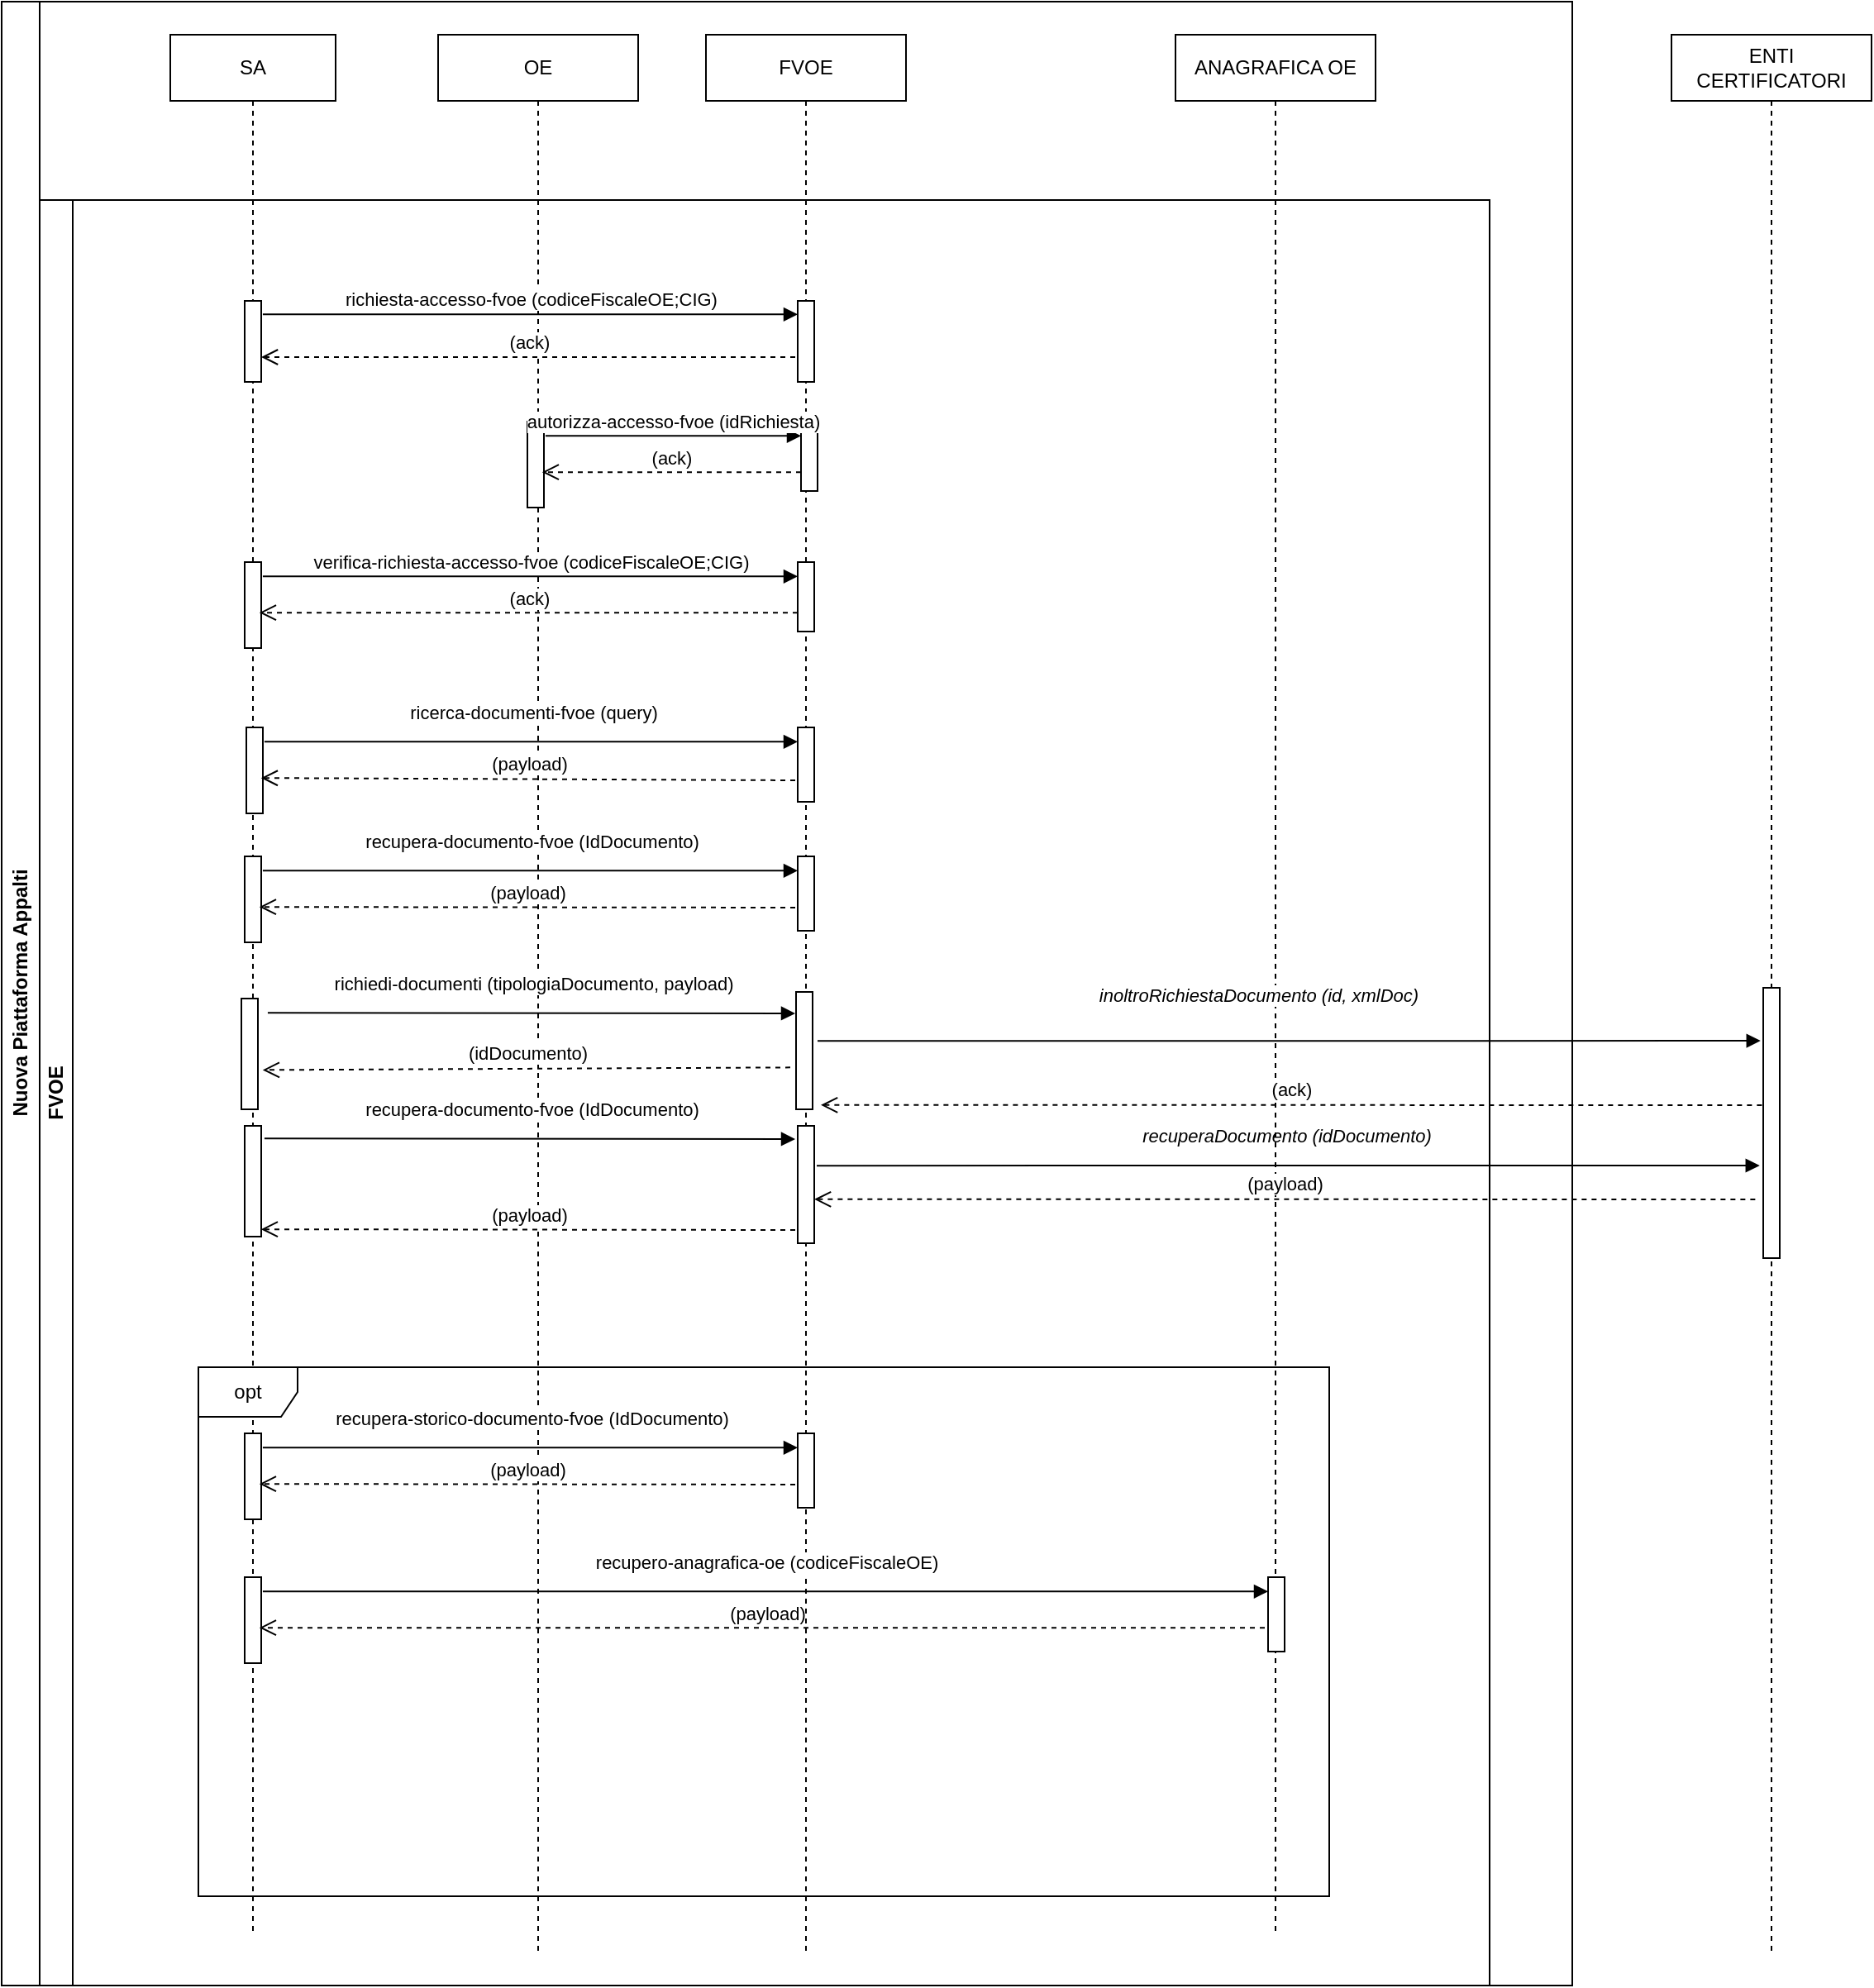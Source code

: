 <mxfile version="20.3.0" type="device"><diagram name="Sequence servizi FVOE" id="aVvOJU1dmyn4GQciY2JM"><mxGraphModel dx="1278" dy="689" grid="0" gridSize="10" guides="1" tooltips="1" connect="1" arrows="1" fold="1" page="1" pageScale="1" pageWidth="850" pageHeight="1100" math="0" shadow="0"><root><mxCell id="0"/><mxCell id="1" parent="0"/><mxCell id="d8jy43rneNJVs_1Gr3OB-1" value="Nuova Piattaforma Appalti" style="swimlane;horizontal=0;whiteSpace=wrap;html=1;strokeWidth=1;" parent="1" vertex="1"><mxGeometry x="40" y="50" width="950" height="1200" as="geometry"/></mxCell><mxCell id="d8jy43rneNJVs_1Gr3OB-2" value="SA" style="shape=umlLifeline;perimeter=lifelinePerimeter;whiteSpace=wrap;html=1;container=1;collapsible=0;recursiveResize=0;outlineConnect=0;" parent="d8jy43rneNJVs_1Gr3OB-1" vertex="1"><mxGeometry x="102" y="20" width="100" height="1150" as="geometry"/></mxCell><mxCell id="d8jy43rneNJVs_1Gr3OB-3" value="FVOE" style="swimlane;startSize=20;horizontal=0;html=1;whiteSpace=wrap;" parent="d8jy43rneNJVs_1Gr3OB-1" vertex="1"><mxGeometry x="23" y="120" width="877" height="1080" as="geometry"><mxRectangle x="23" y="120" width="40" height="130" as="alternateBounds"/></mxGeometry></mxCell><mxCell id="d8jy43rneNJVs_1Gr3OB-4" value="" style="html=1;points=[];perimeter=orthogonalPerimeter;" parent="d8jy43rneNJVs_1Gr3OB-3" vertex="1"><mxGeometry x="124" y="61" width="10" height="49" as="geometry"/></mxCell><mxCell id="d8jy43rneNJVs_1Gr3OB-5" value="" style="html=1;points=[];perimeter=orthogonalPerimeter;" parent="d8jy43rneNJVs_1Gr3OB-3" vertex="1"><mxGeometry x="124" y="219" width="10" height="52" as="geometry"/></mxCell><mxCell id="d8jy43rneNJVs_1Gr3OB-6" value="opt" style="shape=umlFrame;whiteSpace=wrap;html=1;" parent="d8jy43rneNJVs_1Gr3OB-3" vertex="1"><mxGeometry x="96" y="706" width="684" height="320" as="geometry"/></mxCell><mxCell id="d8jy43rneNJVs_1Gr3OB-7" value="" style="html=1;points=[];perimeter=orthogonalPerimeter;" parent="d8jy43rneNJVs_1Gr3OB-3" vertex="1"><mxGeometry x="124" y="560" width="10" height="67" as="geometry"/></mxCell><mxCell id="d8jy43rneNJVs_1Gr3OB-8" value="&lt;i style=&quot;&quot;&gt;recuperaDocumento (idDocumento)&lt;/i&gt;" style="html=1;verticalAlign=bottom;endArrow=block;rounded=0;exitX=1.097;exitY=0.166;exitDx=0;exitDy=0;exitPerimeter=0;endFill=1;entryX=-0.161;entryY=0.3;entryDx=0;entryDy=0;entryPerimeter=0;strokeColor=#000000;" parent="d8jy43rneNJVs_1Gr3OB-3" edge="1"><mxGeometry x="-0.003" y="9" width="80" relative="1" as="geometry"><mxPoint x="470.0" y="584.082" as="sourcePoint"/><mxPoint x="1040.39" y="584" as="targetPoint"/><mxPoint as="offset"/></mxGeometry></mxCell><mxCell id="d8jy43rneNJVs_1Gr3OB-9" value="OE" style="shape=umlLifeline;perimeter=lifelinePerimeter;whiteSpace=wrap;html=1;container=1;collapsible=0;recursiveResize=0;outlineConnect=0;" parent="d8jy43rneNJVs_1Gr3OB-1" vertex="1"><mxGeometry x="264" y="20" width="121" height="1160" as="geometry"/></mxCell><mxCell id="d8jy43rneNJVs_1Gr3OB-10" value="FVOE" style="shape=umlLifeline;perimeter=lifelinePerimeter;whiteSpace=wrap;html=1;container=1;collapsible=0;recursiveResize=0;outlineConnect=0;" parent="d8jy43rneNJVs_1Gr3OB-1" vertex="1"><mxGeometry x="426" y="20" width="121" height="1160" as="geometry"/></mxCell><mxCell id="d8jy43rneNJVs_1Gr3OB-11" value="" style="html=1;points=[];perimeter=orthogonalPerimeter;" parent="d8jy43rneNJVs_1Gr3OB-10" vertex="1"><mxGeometry x="55.5" y="419" width="10" height="45" as="geometry"/></mxCell><mxCell id="d8jy43rneNJVs_1Gr3OB-12" value="" style="html=1;points=[];perimeter=orthogonalPerimeter;" parent="d8jy43rneNJVs_1Gr3OB-10" vertex="1"><mxGeometry x="55.5" y="497" width="10" height="45" as="geometry"/></mxCell><mxCell id="d8jy43rneNJVs_1Gr3OB-13" value="" style="html=1;points=[];perimeter=orthogonalPerimeter;" parent="d8jy43rneNJVs_1Gr3OB-10" vertex="1"><mxGeometry x="55.5" y="846" width="10" height="45" as="geometry"/></mxCell><mxCell id="d8jy43rneNJVs_1Gr3OB-14" value="" style="html=1;points=[];perimeter=orthogonalPerimeter;" parent="d8jy43rneNJVs_1Gr3OB-10" vertex="1"><mxGeometry x="55.5" y="161" width="10" height="49" as="geometry"/></mxCell><mxCell id="d8jy43rneNJVs_1Gr3OB-15" value="" style="html=1;points=[];perimeter=orthogonalPerimeter;" parent="d8jy43rneNJVs_1Gr3OB-10" vertex="1"><mxGeometry x="55.5" y="319" width="10" height="42" as="geometry"/></mxCell><mxCell id="d8jy43rneNJVs_1Gr3OB-16" value="" style="html=1;points=[];perimeter=orthogonalPerimeter;" parent="d8jy43rneNJVs_1Gr3OB-10" vertex="1"><mxGeometry x="55.5" y="660" width="10" height="71" as="geometry"/></mxCell><mxCell id="d8jy43rneNJVs_1Gr3OB-17" value="richiesta-accesso-fvoe (codiceFiscaleOE;CIG)" style="html=1;verticalAlign=bottom;endArrow=block;rounded=0;exitX=1.097;exitY=0.166;exitDx=0;exitDy=0;exitPerimeter=0;endFill=1;" parent="d8jy43rneNJVs_1Gr3OB-1" source="d8jy43rneNJVs_1Gr3OB-4" target="d8jy43rneNJVs_1Gr3OB-14" edge="1"><mxGeometry x="0.002" width="80" relative="1" as="geometry"><mxPoint x="155.97" y="189.632" as="sourcePoint"/><mxPoint x="325" y="189.632" as="targetPoint"/><mxPoint as="offset"/></mxGeometry></mxCell><mxCell id="d8jy43rneNJVs_1Gr3OB-18" value="(ack)" style="html=1;verticalAlign=bottom;endArrow=open;dashed=1;endSize=8;rounded=0;" parent="d8jy43rneNJVs_1Gr3OB-1" edge="1"><mxGeometry relative="1" as="geometry"><mxPoint x="480" y="215" as="sourcePoint"/><mxPoint x="157" y="215" as="targetPoint"/></mxGeometry></mxCell><mxCell id="d8jy43rneNJVs_1Gr3OB-19" value="(ack)" style="html=1;verticalAlign=bottom;endArrow=open;dashed=1;endSize=8;rounded=0;entryX=0.89;entryY=0.588;entryDx=0;entryDy=0;entryPerimeter=0;" parent="d8jy43rneNJVs_1Gr3OB-1" source="d8jy43rneNJVs_1Gr3OB-15" target="d8jy43rneNJVs_1Gr3OB-5" edge="1"><mxGeometry relative="1" as="geometry"><mxPoint x="430" y="411" as="sourcePoint"/><mxPoint x="350" y="411" as="targetPoint"/></mxGeometry></mxCell><mxCell id="d8jy43rneNJVs_1Gr3OB-20" value="verifica-richiesta-accesso-fvoe (codiceFiscaleOE;CIG)" style="html=1;verticalAlign=bottom;endArrow=block;rounded=0;exitX=1.097;exitY=0.166;exitDx=0;exitDy=0;exitPerimeter=0;" parent="d8jy43rneNJVs_1Gr3OB-1" source="d8jy43rneNJVs_1Gr3OB-5" target="d8jy43rneNJVs_1Gr3OB-15" edge="1"><mxGeometry x="0.002" width="80" relative="1" as="geometry"><mxPoint x="110" y="311" as="sourcePoint"/><mxPoint x="190" y="311" as="targetPoint"/><mxPoint as="offset"/></mxGeometry></mxCell><mxCell id="d8jy43rneNJVs_1Gr3OB-21" value="ANAGRAFICA OE" style="shape=umlLifeline;perimeter=lifelinePerimeter;whiteSpace=wrap;html=1;container=1;collapsible=0;recursiveResize=0;outlineConnect=0;" parent="d8jy43rneNJVs_1Gr3OB-1" vertex="1"><mxGeometry x="710" y="20" width="121" height="1150" as="geometry"/></mxCell><mxCell id="d8jy43rneNJVs_1Gr3OB-22" value="&lt;i style=&quot;&quot;&gt;inoltroRichiestaDocumento (id, xmlDoc)&lt;/i&gt;" style="html=1;verticalAlign=bottom;endArrow=block;rounded=0;exitX=1.097;exitY=0.166;exitDx=0;exitDy=0;exitPerimeter=0;endFill=1;entryX=-0.161;entryY=0.3;entryDx=0;entryDy=0;entryPerimeter=0;strokeColor=#000000;" parent="d8jy43rneNJVs_1Gr3OB-21" edge="1"><mxGeometry x="-0.066" y="19" width="80" relative="1" as="geometry"><mxPoint x="-216.5" y="608.632" as="sourcePoint"/><mxPoint x="353.89" y="608.55" as="targetPoint"/><mxPoint as="offset"/></mxGeometry></mxCell><mxCell id="d8jy43rneNJVs_1Gr3OB-23" value="" style="html=1;points=[];perimeter=orthogonalPerimeter;" parent="1" vertex="1"><mxGeometry x="188" y="489" width="10" height="52" as="geometry"/></mxCell><mxCell id="d8jy43rneNJVs_1Gr3OB-24" value="(payload)" style="html=1;verticalAlign=bottom;endArrow=open;dashed=1;endSize=8;rounded=0;entryX=0.89;entryY=0.588;entryDx=0;entryDy=0;entryPerimeter=0;" parent="1" target="d8jy43rneNJVs_1Gr3OB-23" edge="1"><mxGeometry relative="1" as="geometry"><mxPoint x="520" y="521" as="sourcePoint"/><mxPoint x="267" y="241" as="targetPoint"/></mxGeometry></mxCell><mxCell id="d8jy43rneNJVs_1Gr3OB-25" value="&amp;nbsp;ricerca-documenti-fvoe (query)" style="html=1;verticalAlign=bottom;endArrow=block;rounded=0;exitX=1.097;exitY=0.166;exitDx=0;exitDy=0;exitPerimeter=0;endFill=1;" parent="1" source="d8jy43rneNJVs_1Gr3OB-23" target="d8jy43rneNJVs_1Gr3OB-11" edge="1"><mxGeometry x="-0.002" y="9" width="80" relative="1" as="geometry"><mxPoint x="135.97" y="337.632" as="sourcePoint"/><mxPoint x="305" y="337.632" as="targetPoint"/><mxPoint as="offset"/></mxGeometry></mxCell><mxCell id="d8jy43rneNJVs_1Gr3OB-26" value="" style="html=1;points=[];perimeter=orthogonalPerimeter;" parent="1" vertex="1"><mxGeometry x="187" y="567" width="10" height="52" as="geometry"/></mxCell><mxCell id="d8jy43rneNJVs_1Gr3OB-27" value="(payload)" style="html=1;verticalAlign=bottom;endArrow=open;dashed=1;endSize=8;rounded=0;entryX=0.89;entryY=0.588;entryDx=0;entryDy=0;entryPerimeter=0;" parent="1" target="d8jy43rneNJVs_1Gr3OB-26" edge="1"><mxGeometry relative="1" as="geometry"><mxPoint x="520" y="598" as="sourcePoint"/><mxPoint x="266" y="319" as="targetPoint"/></mxGeometry></mxCell><mxCell id="d8jy43rneNJVs_1Gr3OB-28" value="&amp;nbsp;recupera-documento-fvoe (IdDocumento)" style="html=1;verticalAlign=bottom;endArrow=block;rounded=0;exitX=1.097;exitY=0.166;exitDx=0;exitDy=0;exitPerimeter=0;endFill=1;" parent="1" source="d8jy43rneNJVs_1Gr3OB-26" target="d8jy43rneNJVs_1Gr3OB-12" edge="1"><mxGeometry x="-0.005" y="9" width="80" relative="1" as="geometry"><mxPoint x="134.97" y="415.632" as="sourcePoint"/><mxPoint x="304" y="415.632" as="targetPoint"/><mxPoint as="offset"/></mxGeometry></mxCell><mxCell id="d8jy43rneNJVs_1Gr3OB-29" value="" style="html=1;points=[];perimeter=orthogonalPerimeter;" parent="1" vertex="1"><mxGeometry x="187" y="916" width="10" height="52" as="geometry"/></mxCell><mxCell id="d8jy43rneNJVs_1Gr3OB-30" value="(payload)" style="html=1;verticalAlign=bottom;endArrow=open;dashed=1;endSize=8;rounded=0;entryX=0.89;entryY=0.588;entryDx=0;entryDy=0;entryPerimeter=0;" parent="1" target="d8jy43rneNJVs_1Gr3OB-29" edge="1"><mxGeometry relative="1" as="geometry"><mxPoint x="520" y="947.0" as="sourcePoint"/><mxPoint x="266" y="668" as="targetPoint"/></mxGeometry></mxCell><mxCell id="d8jy43rneNJVs_1Gr3OB-31" value="&amp;nbsp;recupera-storico-documento-fvoe (IdDocumento)" style="html=1;verticalAlign=bottom;endArrow=block;rounded=0;exitX=1.097;exitY=0.166;exitDx=0;exitDy=0;exitPerimeter=0;endFill=1;" parent="1" source="d8jy43rneNJVs_1Gr3OB-29" target="d8jy43rneNJVs_1Gr3OB-13" edge="1"><mxGeometry x="-0.005" y="9" width="80" relative="1" as="geometry"><mxPoint x="134.97" y="764.632" as="sourcePoint"/><mxPoint x="304" y="764.632" as="targetPoint"/><mxPoint as="offset"/></mxGeometry></mxCell><mxCell id="d8jy43rneNJVs_1Gr3OB-32" value="" style="html=1;points=[];perimeter=orthogonalPerimeter;" parent="1" vertex="1"><mxGeometry x="187" y="1003" width="10" height="52" as="geometry"/></mxCell><mxCell id="d8jy43rneNJVs_1Gr3OB-33" value="(payload)" style="html=1;verticalAlign=bottom;endArrow=open;dashed=1;endSize=8;rounded=0;entryX=0.89;entryY=0.588;entryDx=0;entryDy=0;entryPerimeter=0;" parent="1" target="d8jy43rneNJVs_1Gr3OB-32" edge="1"><mxGeometry relative="1" as="geometry"><mxPoint x="810" y="1033.576" as="sourcePoint"/><mxPoint x="266" y="755" as="targetPoint"/></mxGeometry></mxCell><mxCell id="d8jy43rneNJVs_1Gr3OB-34" value="&amp;nbsp;recupero-anagrafica-oe (codiceFiscaleOE)" style="html=1;verticalAlign=bottom;endArrow=block;rounded=0;exitX=1.097;exitY=0.166;exitDx=0;exitDy=0;exitPerimeter=0;endFill=1;" parent="1" source="d8jy43rneNJVs_1Gr3OB-32" target="d8jy43rneNJVs_1Gr3OB-45" edge="1"><mxGeometry x="-0.003" y="9" width="80" relative="1" as="geometry"><mxPoint x="134.97" y="851.632" as="sourcePoint"/><mxPoint x="304" y="851.632" as="targetPoint"/><mxPoint as="offset"/></mxGeometry></mxCell><mxCell id="d8jy43rneNJVs_1Gr3OB-35" value="" style="html=1;points=[];perimeter=orthogonalPerimeter;" parent="1" vertex="1"><mxGeometry x="185" y="653" width="10" height="67" as="geometry"/></mxCell><mxCell id="d8jy43rneNJVs_1Gr3OB-36" value="(idDocumento)" style="html=1;verticalAlign=bottom;endArrow=open;dashed=1;endSize=8;rounded=0;entryX=0.89;entryY=0.588;entryDx=0;entryDy=0;entryPerimeter=0;startArrow=none;exitX=-0.65;exitY=0.314;exitDx=0;exitDy=0;exitPerimeter=0;" parent="1" edge="1"><mxGeometry relative="1" as="geometry"><mxPoint x="517" y="694.68" as="sourcePoint"/><mxPoint x="197.9" y="696.208" as="targetPoint"/></mxGeometry></mxCell><mxCell id="d8jy43rneNJVs_1Gr3OB-37" value="&amp;nbsp;richiedi-documenti (tipologiaDocumento, payload)" style="html=1;verticalAlign=bottom;endArrow=block;rounded=0;exitX=1.097;exitY=0.166;exitDx=0;exitDy=0;exitPerimeter=0;endFill=1;" parent="1" edge="1"><mxGeometry x="-0.003" y="9" width="80" relative="1" as="geometry"><mxPoint x="200.97" y="661.632" as="sourcePoint"/><mxPoint x="520" y="662.0" as="targetPoint"/><mxPoint as="offset"/></mxGeometry></mxCell><mxCell id="d8jy43rneNJVs_1Gr3OB-38" value="" style="html=1;points=[];perimeter=orthogonalPerimeter;" parent="1" vertex="1"><mxGeometry x="358" y="304" width="10" height="52" as="geometry"/></mxCell><mxCell id="d8jy43rneNJVs_1Gr3OB-39" value="" style="html=1;points=[];perimeter=orthogonalPerimeter;" parent="1" vertex="1"><mxGeometry x="523.5" y="304" width="10" height="42" as="geometry"/></mxCell><mxCell id="d8jy43rneNJVs_1Gr3OB-40" value="autorizza-accesso-fvoe (idRichiesta)" style="html=1;verticalAlign=bottom;endArrow=block;rounded=0;exitX=1.097;exitY=0.166;exitDx=0;exitDy=0;exitPerimeter=0;" parent="1" source="d8jy43rneNJVs_1Gr3OB-38" target="d8jy43rneNJVs_1Gr3OB-39" edge="1"><mxGeometry width="80" relative="1" as="geometry"><mxPoint x="258" y="106" as="sourcePoint"/><mxPoint x="338" y="106" as="targetPoint"/></mxGeometry></mxCell><mxCell id="d8jy43rneNJVs_1Gr3OB-41" value="(ack)" style="html=1;verticalAlign=bottom;endArrow=open;dashed=1;endSize=8;rounded=0;entryX=0.89;entryY=0.588;entryDx=0;entryDy=0;entryPerimeter=0;" parent="1" source="d8jy43rneNJVs_1Gr3OB-39" target="d8jy43rneNJVs_1Gr3OB-38" edge="1"><mxGeometry relative="1" as="geometry"><mxPoint x="578" y="206" as="sourcePoint"/><mxPoint x="498" y="206" as="targetPoint"/></mxGeometry></mxCell><mxCell id="d8jy43rneNJVs_1Gr3OB-42" value="" style="html=1;points=[];perimeter=orthogonalPerimeter;" parent="1" vertex="1"><mxGeometry x="520.5" y="649" width="10" height="71" as="geometry"/></mxCell><mxCell id="d8jy43rneNJVs_1Gr3OB-43" value="(payload)" style="html=1;verticalAlign=bottom;endArrow=open;dashed=1;endSize=8;rounded=0;entryX=0.89;entryY=0.588;entryDx=0;entryDy=0;entryPerimeter=0;" parent="1" edge="1"><mxGeometry relative="1" as="geometry"><mxPoint x="520" y="793" as="sourcePoint"/><mxPoint x="196.9" y="792.576" as="targetPoint"/></mxGeometry></mxCell><mxCell id="d8jy43rneNJVs_1Gr3OB-44" value="&amp;nbsp;recupera-documento-fvoe (IdDocumento)" style="html=1;verticalAlign=bottom;endArrow=block;rounded=0;exitX=1.097;exitY=0.166;exitDx=0;exitDy=0;exitPerimeter=0;endFill=1;" parent="1" edge="1"><mxGeometry x="-0.003" y="9" width="80" relative="1" as="geometry"><mxPoint x="198.97" y="737.632" as="sourcePoint"/><mxPoint x="520" y="738" as="targetPoint"/><mxPoint as="offset"/></mxGeometry></mxCell><mxCell id="d8jy43rneNJVs_1Gr3OB-45" value="" style="html=1;points=[];perimeter=orthogonalPerimeter;" parent="1" vertex="1"><mxGeometry x="806" y="1003" width="10" height="45" as="geometry"/></mxCell><mxCell id="d8jy43rneNJVs_1Gr3OB-46" value="ENTI CERTIFICATORI" style="shape=umlLifeline;perimeter=lifelinePerimeter;whiteSpace=wrap;html=1;container=1;collapsible=0;recursiveResize=0;outlineConnect=0;" parent="1" vertex="1"><mxGeometry x="1050" y="70" width="121" height="1160" as="geometry"/></mxCell><mxCell id="d8jy43rneNJVs_1Gr3OB-47" value="" style="html=1;points=[];perimeter=orthogonalPerimeter;" parent="d8jy43rneNJVs_1Gr3OB-46" vertex="1"><mxGeometry x="55.5" y="576.5" width="10" height="163.5" as="geometry"/></mxCell><mxCell id="d8jy43rneNJVs_1Gr3OB-48" value="(ack)" style="html=1;verticalAlign=bottom;endArrow=open;dashed=1;endSize=8;rounded=0;entryX=1.201;entryY=0.518;entryDx=0;entryDy=0;entryPerimeter=0;startArrow=none;strokeColor=#000000;fontColor=#000000;exitX=-0.082;exitY=0.434;exitDx=0;exitDy=0;exitPerimeter=0;" parent="1" source="d8jy43rneNJVs_1Gr3OB-47" edge="1"><mxGeometry relative="1" as="geometry"><mxPoint x="1110" y="717.398" as="sourcePoint"/><mxPoint x="535.51" y="717.398" as="targetPoint"/></mxGeometry></mxCell><mxCell id="d8jy43rneNJVs_1Gr3OB-49" value="(payload)" style="html=1;verticalAlign=bottom;endArrow=open;dashed=1;endSize=8;rounded=0;entryX=1.201;entryY=0.518;entryDx=0;entryDy=0;entryPerimeter=0;startArrow=none;strokeColor=#000000;fontColor=#000000;exitX=-0.082;exitY=0.434;exitDx=0;exitDy=0;exitPerimeter=0;" parent="1" edge="1"><mxGeometry relative="1" as="geometry"><mxPoint x="1100.68" y="774.459" as="sourcePoint"/><mxPoint x="531.51" y="774.398" as="targetPoint"/></mxGeometry></mxCell></root></mxGraphModel></diagram></mxfile>